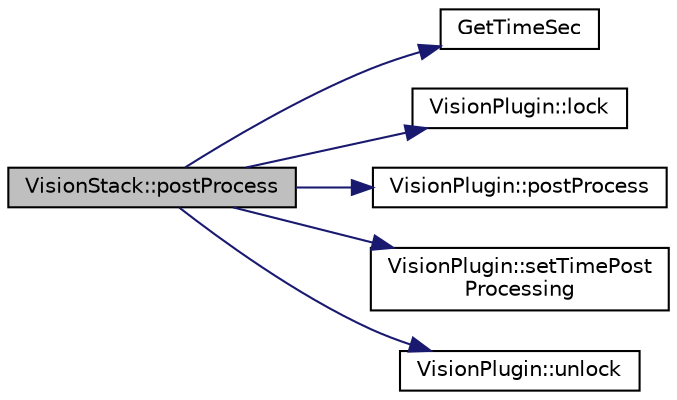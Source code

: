 digraph "VisionStack::postProcess"
{
 // INTERACTIVE_SVG=YES
  edge [fontname="Helvetica",fontsize="10",labelfontname="Helvetica",labelfontsize="10"];
  node [fontname="Helvetica",fontsize="10",shape=record];
  rankdir="LR";
  Node1 [label="VisionStack::postProcess",height=0.2,width=0.4,color="black", fillcolor="grey75", style="filled", fontcolor="black"];
  Node1 -> Node2 [color="midnightblue",fontsize="10",style="solid",fontname="Helvetica"];
  Node2 [label="GetTimeSec",height=0.2,width=0.4,color="black", fillcolor="white", style="filled",URL="$dd/d45/ssl-vision_2src_2shared_2util_2timer_8h.html#aed5e107931778acf0dec4d53809130b4"];
  Node1 -> Node3 [color="midnightblue",fontsize="10",style="solid",fontname="Helvetica"];
  Node3 [label="VisionPlugin::lock",height=0.2,width=0.4,color="black", fillcolor="white", style="filled",URL="$d8/d1e/class_vision_plugin.html#aa2c1e8154280af786e0a683fc2dacd48"];
  Node1 -> Node4 [color="midnightblue",fontsize="10",style="solid",fontname="Helvetica"];
  Node4 [label="VisionPlugin::postProcess",height=0.2,width=0.4,color="black", fillcolor="white", style="filled",URL="$d8/d1e/class_vision_plugin.html#accac7f3d78c5b834378c909471ae17d3"];
  Node1 -> Node5 [color="midnightblue",fontsize="10",style="solid",fontname="Helvetica"];
  Node5 [label="VisionPlugin::setTimePost\lProcessing",height=0.2,width=0.4,color="black", fillcolor="white", style="filled",URL="$d8/d1e/class_vision_plugin.html#a38ec14aa8a81fffc28be2e3979fc0e93"];
  Node1 -> Node6 [color="midnightblue",fontsize="10",style="solid",fontname="Helvetica"];
  Node6 [label="VisionPlugin::unlock",height=0.2,width=0.4,color="black", fillcolor="white", style="filled",URL="$d8/d1e/class_vision_plugin.html#aad346bc1f6d4ea4930df2f07b9eed6d8"];
}

